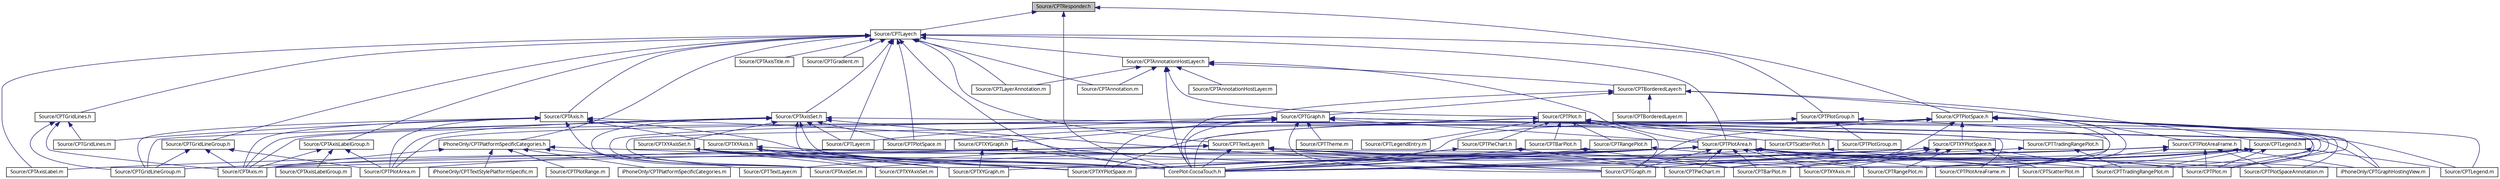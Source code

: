 digraph G
{
  bgcolor="transparent";
  edge [fontname="Lucinda Grande",fontsize="10",labelfontname="Lucinda Grande",labelfontsize="10"];
  node [fontname="Lucinda Grande",fontsize="10",shape=record];
  Node1 [label="Source/CPTResponder.h",height=0.2,width=0.4,color="black", fillcolor="grey75", style="filled" fontcolor="black"];
  Node1 -> Node2 [dir="back",color="midnightblue",fontsize="10",style="solid",fontname="Lucinda Grande"];
  Node2 [label="CorePlot-CocoaTouch.h",height=0.2,width=0.4,color="black",URL="$_core_plot-_cocoa_touch_8h.html"];
  Node1 -> Node3 [dir="back",color="midnightblue",fontsize="10",style="solid",fontname="Lucinda Grande"];
  Node3 [label="Source/CPTLayer.h",height=0.2,width=0.4,color="black",URL="$_c_p_t_layer_8h.html"];
  Node3 -> Node2 [dir="back",color="midnightblue",fontsize="10",style="solid",fontname="Lucinda Grande"];
  Node3 -> Node4 [dir="back",color="midnightblue",fontsize="10",style="solid",fontname="Lucinda Grande"];
  Node4 [label="Source/CPTAnnotation.m",height=0.2,width=0.4,color="black",URL="$_c_p_t_annotation_8m.html"];
  Node3 -> Node5 [dir="back",color="midnightblue",fontsize="10",style="solid",fontname="Lucinda Grande"];
  Node5 [label="Source/CPTAnnotationHostLayer.h",height=0.2,width=0.4,color="black",URL="$_c_p_t_annotation_host_layer_8h.html"];
  Node5 -> Node2 [dir="back",color="midnightblue",fontsize="10",style="solid",fontname="Lucinda Grande"];
  Node5 -> Node4 [dir="back",color="midnightblue",fontsize="10",style="solid",fontname="Lucinda Grande"];
  Node5 -> Node6 [dir="back",color="midnightblue",fontsize="10",style="solid",fontname="Lucinda Grande"];
  Node6 [label="Source/CPTAnnotationHostLayer.m",height=0.2,width=0.4,color="black",URL="$_c_p_t_annotation_host_layer_8m.html"];
  Node5 -> Node7 [dir="back",color="midnightblue",fontsize="10",style="solid",fontname="Lucinda Grande"];
  Node7 [label="Source/CPTBorderedLayer.h",height=0.2,width=0.4,color="black",URL="$_c_p_t_bordered_layer_8h.html"];
  Node7 -> Node2 [dir="back",color="midnightblue",fontsize="10",style="solid",fontname="Lucinda Grande"];
  Node7 -> Node8 [dir="back",color="midnightblue",fontsize="10",style="solid",fontname="Lucinda Grande"];
  Node8 [label="Source/CPTGraph.h",height=0.2,width=0.4,color="black",URL="$_c_p_t_graph_8h.html"];
  Node8 -> Node2 [dir="back",color="midnightblue",fontsize="10",style="solid",fontname="Lucinda Grande"];
  Node8 -> Node9 [dir="back",color="midnightblue",fontsize="10",style="solid",fontname="Lucinda Grande"];
  Node9 [label="Source/CPTPlotArea.h",height=0.2,width=0.4,color="black",URL="$_c_p_t_plot_area_8h.html"];
  Node9 -> Node2 [dir="back",color="midnightblue",fontsize="10",style="solid",fontname="Lucinda Grande"];
  Node9 -> Node10 [dir="back",color="midnightblue",fontsize="10",style="solid",fontname="Lucinda Grande"];
  Node10 [label="Source/CPTAxis.m",height=0.2,width=0.4,color="black",URL="$_c_p_t_axis_8m.html"];
  Node9 -> Node11 [dir="back",color="midnightblue",fontsize="10",style="solid",fontname="Lucinda Grande"];
  Node11 [label="Source/CPTAxisSet.m",height=0.2,width=0.4,color="black",URL="$_c_p_t_axis_set_8m.html"];
  Node9 -> Node12 [dir="back",color="midnightblue",fontsize="10",style="solid",fontname="Lucinda Grande"];
  Node12 [label="Source/CPTBarPlot.m",height=0.2,width=0.4,color="black",URL="$_c_p_t_bar_plot_8m.html"];
  Node9 -> Node13 [dir="back",color="midnightblue",fontsize="10",style="solid",fontname="Lucinda Grande"];
  Node13 [label="Source/CPTGraph.m",height=0.2,width=0.4,color="black",URL="$_c_p_t_graph_8m.html"];
  Node9 -> Node14 [dir="back",color="midnightblue",fontsize="10",style="solid",fontname="Lucinda Grande"];
  Node14 [label="Source/CPTGridLineGroup.m",height=0.2,width=0.4,color="black",URL="$_c_p_t_grid_line_group_8m.html"];
  Node9 -> Node15 [dir="back",color="midnightblue",fontsize="10",style="solid",fontname="Lucinda Grande"];
  Node15 [label="Source/CPTPieChart.m",height=0.2,width=0.4,color="black",URL="$_c_p_t_pie_chart_8m.html"];
  Node9 -> Node16 [dir="back",color="midnightblue",fontsize="10",style="solid",fontname="Lucinda Grande"];
  Node16 [label="Source/CPTPlot.m",height=0.2,width=0.4,color="black",URL="$_c_p_t_plot_8m.html"];
  Node9 -> Node17 [dir="back",color="midnightblue",fontsize="10",style="solid",fontname="Lucinda Grande"];
  Node17 [label="Source/CPTPlotArea.m",height=0.2,width=0.4,color="black",URL="$_c_p_t_plot_area_8m.html"];
  Node9 -> Node18 [dir="back",color="midnightblue",fontsize="10",style="solid",fontname="Lucinda Grande"];
  Node18 [label="Source/CPTPlotAreaFrame.m",height=0.2,width=0.4,color="black",URL="$_c_p_t_plot_area_frame_8m.html"];
  Node9 -> Node19 [dir="back",color="midnightblue",fontsize="10",style="solid",fontname="Lucinda Grande"];
  Node19 [label="Source/CPTPlotSpaceAnnotation.m",height=0.2,width=0.4,color="black",URL="$_c_p_t_plot_space_annotation_8m.html"];
  Node9 -> Node20 [dir="back",color="midnightblue",fontsize="10",style="solid",fontname="Lucinda Grande"];
  Node20 [label="Source/CPTRangePlot.m",height=0.2,width=0.4,color="black",URL="$_c_p_t_range_plot_8m.html"];
  Node9 -> Node21 [dir="back",color="midnightblue",fontsize="10",style="solid",fontname="Lucinda Grande"];
  Node21 [label="Source/CPTScatterPlot.m",height=0.2,width=0.4,color="black",URL="$_c_p_t_scatter_plot_8m.html"];
  Node9 -> Node22 [dir="back",color="midnightblue",fontsize="10",style="solid",fontname="Lucinda Grande"];
  Node22 [label="Source/CPTTradingRangePlot.m",height=0.2,width=0.4,color="black",URL="$_c_p_t_trading_range_plot_8m.html"];
  Node9 -> Node23 [dir="back",color="midnightblue",fontsize="10",style="solid",fontname="Lucinda Grande"];
  Node23 [label="Source/CPTXYAxis.m",height=0.2,width=0.4,color="black",URL="$_c_p_t_x_y_axis_8m.html"];
  Node9 -> Node24 [dir="back",color="midnightblue",fontsize="10",style="solid",fontname="Lucinda Grande"];
  Node24 [label="Source/CPTXYPlotSpace.m",height=0.2,width=0.4,color="black",URL="$_c_p_t_x_y_plot_space_8m.html"];
  Node9 -> Node25 [dir="back",color="midnightblue",fontsize="10",style="solid",fontname="Lucinda Grande"];
  Node25 [label="iPhoneOnly/CPTGraphHostingView.m",height=0.2,width=0.4,color="black",URL="$_c_p_t_graph_hosting_view_8m.html"];
  Node8 -> Node11 [dir="back",color="midnightblue",fontsize="10",style="solid",fontname="Lucinda Grande"];
  Node8 -> Node13 [dir="back",color="midnightblue",fontsize="10",style="solid",fontname="Lucinda Grande"];
  Node8 -> Node26 [dir="back",color="midnightblue",fontsize="10",style="solid",fontname="Lucinda Grande"];
  Node26 [label="Source/CPTLayer.m",height=0.2,width=0.4,color="black",URL="$_c_p_t_layer_8m.html"];
  Node8 -> Node27 [dir="back",color="midnightblue",fontsize="10",style="solid",fontname="Lucinda Grande"];
  Node27 [label="Source/CPTLegend.m",height=0.2,width=0.4,color="black",URL="$_c_p_t_legend_8m.html"];
  Node8 -> Node16 [dir="back",color="midnightblue",fontsize="10",style="solid",fontname="Lucinda Grande"];
  Node8 -> Node28 [dir="back",color="midnightblue",fontsize="10",style="solid",fontname="Lucinda Grande"];
  Node28 [label="Source/CPTTheme.m",height=0.2,width=0.4,color="black",URL="$_c_p_t_theme_8m.html"];
  Node8 -> Node29 [dir="back",color="midnightblue",fontsize="10",style="solid",fontname="Lucinda Grande"];
  Node29 [label="Source/CPTXYGraph.h",height=0.2,width=0.4,color="black",URL="$_c_p_t_x_y_graph_8h.html"];
  Node29 -> Node2 [dir="back",color="midnightblue",fontsize="10",style="solid",fontname="Lucinda Grande"];
  Node29 -> Node30 [dir="back",color="midnightblue",fontsize="10",style="solid",fontname="Lucinda Grande"];
  Node30 [label="Source/CPTXYGraph.m",height=0.2,width=0.4,color="black",URL="$_c_p_t_x_y_graph_8m.html"];
  Node8 -> Node24 [dir="back",color="midnightblue",fontsize="10",style="solid",fontname="Lucinda Grande"];
  Node8 -> Node25 [dir="back",color="midnightblue",fontsize="10",style="solid",fontname="Lucinda Grande"];
  Node7 -> Node31 [dir="back",color="midnightblue",fontsize="10",style="solid",fontname="Lucinda Grande"];
  Node31 [label="Source/CPTBorderedLayer.m",height=0.2,width=0.4,color="black",URL="$_c_p_t_bordered_layer_8m.html"];
  Node7 -> Node32 [dir="back",color="midnightblue",fontsize="10",style="solid",fontname="Lucinda Grande"];
  Node32 [label="Source/CPTLegend.h",height=0.2,width=0.4,color="black",URL="$_c_p_t_legend_8h.html"];
  Node32 -> Node2 [dir="back",color="midnightblue",fontsize="10",style="solid",fontname="Lucinda Grande"];
  Node32 -> Node12 [dir="back",color="midnightblue",fontsize="10",style="solid",fontname="Lucinda Grande"];
  Node32 -> Node13 [dir="back",color="midnightblue",fontsize="10",style="solid",fontname="Lucinda Grande"];
  Node32 -> Node27 [dir="back",color="midnightblue",fontsize="10",style="solid",fontname="Lucinda Grande"];
  Node32 -> Node15 [dir="back",color="midnightblue",fontsize="10",style="solid",fontname="Lucinda Grande"];
  Node32 -> Node16 [dir="back",color="midnightblue",fontsize="10",style="solid",fontname="Lucinda Grande"];
  Node32 -> Node20 [dir="back",color="midnightblue",fontsize="10",style="solid",fontname="Lucinda Grande"];
  Node32 -> Node21 [dir="back",color="midnightblue",fontsize="10",style="solid",fontname="Lucinda Grande"];
  Node32 -> Node22 [dir="back",color="midnightblue",fontsize="10",style="solid",fontname="Lucinda Grande"];
  Node7 -> Node33 [dir="back",color="midnightblue",fontsize="10",style="solid",fontname="Lucinda Grande"];
  Node33 [label="Source/CPTPlotAreaFrame.h",height=0.2,width=0.4,color="black",URL="$_c_p_t_plot_area_frame_8h.html"];
  Node33 -> Node2 [dir="back",color="midnightblue",fontsize="10",style="solid",fontname="Lucinda Grande"];
  Node33 -> Node13 [dir="back",color="midnightblue",fontsize="10",style="solid",fontname="Lucinda Grande"];
  Node33 -> Node16 [dir="back",color="midnightblue",fontsize="10",style="solid",fontname="Lucinda Grande"];
  Node33 -> Node18 [dir="back",color="midnightblue",fontsize="10",style="solid",fontname="Lucinda Grande"];
  Node33 -> Node19 [dir="back",color="midnightblue",fontsize="10",style="solid",fontname="Lucinda Grande"];
  Node33 -> Node24 [dir="back",color="midnightblue",fontsize="10",style="solid",fontname="Lucinda Grande"];
  Node33 -> Node25 [dir="back",color="midnightblue",fontsize="10",style="solid",fontname="Lucinda Grande"];
  Node5 -> Node34 [dir="back",color="midnightblue",fontsize="10",style="solid",fontname="Lucinda Grande"];
  Node34 [label="Source/CPTLayerAnnotation.m",height=0.2,width=0.4,color="black",URL="$_c_p_t_layer_annotation_8m.html"];
  Node5 -> Node35 [dir="back",color="midnightblue",fontsize="10",style="solid",fontname="Lucinda Grande"];
  Node35 [label="Source/CPTPlot.h",height=0.2,width=0.4,color="black",URL="$_c_p_t_plot_8h.html"];
  Node35 -> Node2 [dir="back",color="midnightblue",fontsize="10",style="solid",fontname="Lucinda Grande"];
  Node35 -> Node36 [dir="back",color="midnightblue",fontsize="10",style="solid",fontname="Lucinda Grande"];
  Node36 [label="Source/CPTBarPlot.h",height=0.2,width=0.4,color="black",URL="$_c_p_t_bar_plot_8h.html"];
  Node36 -> Node2 [dir="back",color="midnightblue",fontsize="10",style="solid",fontname="Lucinda Grande"];
  Node36 -> Node12 [dir="back",color="midnightblue",fontsize="10",style="solid",fontname="Lucinda Grande"];
  Node35 -> Node13 [dir="back",color="midnightblue",fontsize="10",style="solid",fontname="Lucinda Grande"];
  Node35 -> Node27 [dir="back",color="midnightblue",fontsize="10",style="solid",fontname="Lucinda Grande"];
  Node35 -> Node37 [dir="back",color="midnightblue",fontsize="10",style="solid",fontname="Lucinda Grande"];
  Node37 [label="Source/CPTLegendEntry.m",height=0.2,width=0.4,color="black",URL="$_c_p_t_legend_entry_8m.html"];
  Node35 -> Node38 [dir="back",color="midnightblue",fontsize="10",style="solid",fontname="Lucinda Grande"];
  Node38 [label="Source/CPTPieChart.h",height=0.2,width=0.4,color="black",URL="$_c_p_t_pie_chart_8h.html"];
  Node38 -> Node2 [dir="back",color="midnightblue",fontsize="10",style="solid",fontname="Lucinda Grande"];
  Node38 -> Node15 [dir="back",color="midnightblue",fontsize="10",style="solid",fontname="Lucinda Grande"];
  Node35 -> Node16 [dir="back",color="midnightblue",fontsize="10",style="solid",fontname="Lucinda Grande"];
  Node35 -> Node39 [dir="back",color="midnightblue",fontsize="10",style="solid",fontname="Lucinda Grande"];
  Node39 [label="Source/CPTPlotGroup.m",height=0.2,width=0.4,color="black",URL="$_c_p_t_plot_group_8m.html"];
  Node35 -> Node40 [dir="back",color="midnightblue",fontsize="10",style="solid",fontname="Lucinda Grande"];
  Node40 [label="Source/CPTRangePlot.h",height=0.2,width=0.4,color="black",URL="$_c_p_t_range_plot_8h.html"];
  Node40 -> Node2 [dir="back",color="midnightblue",fontsize="10",style="solid",fontname="Lucinda Grande"];
  Node40 -> Node20 [dir="back",color="midnightblue",fontsize="10",style="solid",fontname="Lucinda Grande"];
  Node35 -> Node41 [dir="back",color="midnightblue",fontsize="10",style="solid",fontname="Lucinda Grande"];
  Node41 [label="Source/CPTScatterPlot.h",height=0.2,width=0.4,color="black",URL="$_c_p_t_scatter_plot_8h.html"];
  Node41 -> Node2 [dir="back",color="midnightblue",fontsize="10",style="solid",fontname="Lucinda Grande"];
  Node41 -> Node21 [dir="back",color="midnightblue",fontsize="10",style="solid",fontname="Lucinda Grande"];
  Node35 -> Node42 [dir="back",color="midnightblue",fontsize="10",style="solid",fontname="Lucinda Grande"];
  Node42 [label="Source/CPTTradingRangePlot.h",height=0.2,width=0.4,color="black",URL="$_c_p_t_trading_range_plot_8h.html"];
  Node42 -> Node2 [dir="back",color="midnightblue",fontsize="10",style="solid",fontname="Lucinda Grande"];
  Node42 -> Node22 [dir="back",color="midnightblue",fontsize="10",style="solid",fontname="Lucinda Grande"];
  Node35 -> Node24 [dir="back",color="midnightblue",fontsize="10",style="solid",fontname="Lucinda Grande"];
  Node5 -> Node9 [dir="back",color="midnightblue",fontsize="10",style="solid",fontname="Lucinda Grande"];
  Node3 -> Node43 [dir="back",color="midnightblue",fontsize="10",style="solid",fontname="Lucinda Grande"];
  Node43 [label="Source/CPTAxis.h",height=0.2,width=0.4,color="black",URL="$_c_p_t_axis_8h.html"];
  Node43 -> Node2 [dir="back",color="midnightblue",fontsize="10",style="solid",fontname="Lucinda Grande"];
  Node43 -> Node10 [dir="back",color="midnightblue",fontsize="10",style="solid",fontname="Lucinda Grande"];
  Node43 -> Node11 [dir="back",color="midnightblue",fontsize="10",style="solid",fontname="Lucinda Grande"];
  Node43 -> Node13 [dir="back",color="midnightblue",fontsize="10",style="solid",fontname="Lucinda Grande"];
  Node43 -> Node14 [dir="back",color="midnightblue",fontsize="10",style="solid",fontname="Lucinda Grande"];
  Node43 -> Node44 [dir="back",color="midnightblue",fontsize="10",style="solid",fontname="Lucinda Grande"];
  Node44 [label="Source/CPTGridLines.m",height=0.2,width=0.4,color="black",URL="$_c_p_t_grid_lines_8m.html"];
  Node43 -> Node17 [dir="back",color="midnightblue",fontsize="10",style="solid",fontname="Lucinda Grande"];
  Node43 -> Node45 [dir="back",color="midnightblue",fontsize="10",style="solid",fontname="Lucinda Grande"];
  Node45 [label="Source/CPTXYAxis.h",height=0.2,width=0.4,color="black",URL="$_c_p_t_x_y_axis_8h.html"];
  Node45 -> Node2 [dir="back",color="midnightblue",fontsize="10",style="solid",fontname="Lucinda Grande"];
  Node45 -> Node23 [dir="back",color="midnightblue",fontsize="10",style="solid",fontname="Lucinda Grande"];
  Node45 -> Node46 [dir="back",color="midnightblue",fontsize="10",style="solid",fontname="Lucinda Grande"];
  Node46 [label="Source/CPTXYAxisSet.m",height=0.2,width=0.4,color="black",URL="$_c_p_t_x_y_axis_set_8m.html"];
  Node45 -> Node30 [dir="back",color="midnightblue",fontsize="10",style="solid",fontname="Lucinda Grande"];
  Node45 -> Node24 [dir="back",color="midnightblue",fontsize="10",style="solid",fontname="Lucinda Grande"];
  Node3 -> Node9 [dir="back",color="midnightblue",fontsize="10",style="solid",fontname="Lucinda Grande"];
  Node3 -> Node47 [dir="back",color="midnightblue",fontsize="10",style="solid",fontname="Lucinda Grande"];
  Node47 [label="Source/CPTAxisLabel.m",height=0.2,width=0.4,color="black",URL="$_c_p_t_axis_label_8m.html"];
  Node3 -> Node48 [dir="back",color="midnightblue",fontsize="10",style="solid",fontname="Lucinda Grande"];
  Node48 [label="Source/CPTAxisLabelGroup.h",height=0.2,width=0.4,color="black",URL="$_c_p_t_axis_label_group_8h.html"];
  Node48 -> Node10 [dir="back",color="midnightblue",fontsize="10",style="solid",fontname="Lucinda Grande"];
  Node48 -> Node49 [dir="back",color="midnightblue",fontsize="10",style="solid",fontname="Lucinda Grande"];
  Node49 [label="Source/CPTAxisLabelGroup.m",height=0.2,width=0.4,color="black",URL="$_c_p_t_axis_label_group_8m.html"];
  Node48 -> Node17 [dir="back",color="midnightblue",fontsize="10",style="solid",fontname="Lucinda Grande"];
  Node3 -> Node50 [dir="back",color="midnightblue",fontsize="10",style="solid",fontname="Lucinda Grande"];
  Node50 [label="Source/CPTAxisSet.h",height=0.2,width=0.4,color="black",URL="$_c_p_t_axis_set_8h.html"];
  Node50 -> Node2 [dir="back",color="midnightblue",fontsize="10",style="solid",fontname="Lucinda Grande"];
  Node50 -> Node10 [dir="back",color="midnightblue",fontsize="10",style="solid",fontname="Lucinda Grande"];
  Node50 -> Node11 [dir="back",color="midnightblue",fontsize="10",style="solid",fontname="Lucinda Grande"];
  Node50 -> Node13 [dir="back",color="midnightblue",fontsize="10",style="solid",fontname="Lucinda Grande"];
  Node50 -> Node14 [dir="back",color="midnightblue",fontsize="10",style="solid",fontname="Lucinda Grande"];
  Node50 -> Node26 [dir="back",color="midnightblue",fontsize="10",style="solid",fontname="Lucinda Grande"];
  Node50 -> Node17 [dir="back",color="midnightblue",fontsize="10",style="solid",fontname="Lucinda Grande"];
  Node50 -> Node18 [dir="back",color="midnightblue",fontsize="10",style="solid",fontname="Lucinda Grande"];
  Node50 -> Node51 [dir="back",color="midnightblue",fontsize="10",style="solid",fontname="Lucinda Grande"];
  Node51 [label="Source/CPTPlotSpace.m",height=0.2,width=0.4,color="black",URL="$_c_p_t_plot_space_8m.html"];
  Node50 -> Node52 [dir="back",color="midnightblue",fontsize="10",style="solid",fontname="Lucinda Grande"];
  Node52 [label="Source/CPTXYAxisSet.h",height=0.2,width=0.4,color="black",URL="$_c_p_t_x_y_axis_set_8h.html"];
  Node52 -> Node2 [dir="back",color="midnightblue",fontsize="10",style="solid",fontname="Lucinda Grande"];
  Node52 -> Node46 [dir="back",color="midnightblue",fontsize="10",style="solid",fontname="Lucinda Grande"];
  Node52 -> Node30 [dir="back",color="midnightblue",fontsize="10",style="solid",fontname="Lucinda Grande"];
  Node52 -> Node24 [dir="back",color="midnightblue",fontsize="10",style="solid",fontname="Lucinda Grande"];
  Node50 -> Node24 [dir="back",color="midnightblue",fontsize="10",style="solid",fontname="Lucinda Grande"];
  Node3 -> Node53 [dir="back",color="midnightblue",fontsize="10",style="solid",fontname="Lucinda Grande"];
  Node53 [label="Source/CPTAxisTitle.m",height=0.2,width=0.4,color="black",URL="$_c_p_t_axis_title_8m.html"];
  Node3 -> Node54 [dir="back",color="midnightblue",fontsize="10",style="solid",fontname="Lucinda Grande"];
  Node54 [label="Source/CPTGradient.m",height=0.2,width=0.4,color="black",URL="$_c_p_t_gradient_8m.html"];
  Node3 -> Node55 [dir="back",color="midnightblue",fontsize="10",style="solid",fontname="Lucinda Grande"];
  Node55 [label="Source/CPTGridLineGroup.h",height=0.2,width=0.4,color="black",URL="$_c_p_t_grid_line_group_8h.html"];
  Node55 -> Node10 [dir="back",color="midnightblue",fontsize="10",style="solid",fontname="Lucinda Grande"];
  Node55 -> Node14 [dir="back",color="midnightblue",fontsize="10",style="solid",fontname="Lucinda Grande"];
  Node55 -> Node17 [dir="back",color="midnightblue",fontsize="10",style="solid",fontname="Lucinda Grande"];
  Node3 -> Node56 [dir="back",color="midnightblue",fontsize="10",style="solid",fontname="Lucinda Grande"];
  Node56 [label="Source/CPTGridLines.h",height=0.2,width=0.4,color="black",URL="$_c_p_t_grid_lines_8h.html"];
  Node56 -> Node10 [dir="back",color="midnightblue",fontsize="10",style="solid",fontname="Lucinda Grande"];
  Node56 -> Node14 [dir="back",color="midnightblue",fontsize="10",style="solid",fontname="Lucinda Grande"];
  Node56 -> Node44 [dir="back",color="midnightblue",fontsize="10",style="solid",fontname="Lucinda Grande"];
  Node3 -> Node26 [dir="back",color="midnightblue",fontsize="10",style="solid",fontname="Lucinda Grande"];
  Node3 -> Node34 [dir="back",color="midnightblue",fontsize="10",style="solid",fontname="Lucinda Grande"];
  Node3 -> Node57 [dir="back",color="midnightblue",fontsize="10",style="solid",fontname="Lucinda Grande"];
  Node57 [label="Source/CPTPlotGroup.h",height=0.2,width=0.4,color="black",URL="$_c_p_t_plot_group_8h.html"];
  Node57 -> Node17 [dir="back",color="midnightblue",fontsize="10",style="solid",fontname="Lucinda Grande"];
  Node57 -> Node18 [dir="back",color="midnightblue",fontsize="10",style="solid",fontname="Lucinda Grande"];
  Node57 -> Node39 [dir="back",color="midnightblue",fontsize="10",style="solid",fontname="Lucinda Grande"];
  Node3 -> Node51 [dir="back",color="midnightblue",fontsize="10",style="solid",fontname="Lucinda Grande"];
  Node3 -> Node58 [dir="back",color="midnightblue",fontsize="10",style="solid",fontname="Lucinda Grande"];
  Node58 [label="Source/CPTTextLayer.h",height=0.2,width=0.4,color="black",URL="$_c_p_t_text_layer_8h.html"];
  Node58 -> Node2 [dir="back",color="midnightblue",fontsize="10",style="solid",fontname="Lucinda Grande"];
  Node58 -> Node10 [dir="back",color="midnightblue",fontsize="10",style="solid",fontname="Lucinda Grande"];
  Node58 -> Node47 [dir="back",color="midnightblue",fontsize="10",style="solid",fontname="Lucinda Grande"];
  Node58 -> Node12 [dir="back",color="midnightblue",fontsize="10",style="solid",fontname="Lucinda Grande"];
  Node58 -> Node13 [dir="back",color="midnightblue",fontsize="10",style="solid",fontname="Lucinda Grande"];
  Node58 -> Node15 [dir="back",color="midnightblue",fontsize="10",style="solid",fontname="Lucinda Grande"];
  Node58 -> Node16 [dir="back",color="midnightblue",fontsize="10",style="solid",fontname="Lucinda Grande"];
  Node58 -> Node59 [dir="back",color="midnightblue",fontsize="10",style="solid",fontname="Lucinda Grande"];
  Node59 [label="Source/CPTTextLayer.m",height=0.2,width=0.4,color="black",URL="$_c_p_t_text_layer_8m.html"];
  Node3 -> Node60 [dir="back",color="midnightblue",fontsize="10",style="solid",fontname="Lucinda Grande"];
  Node60 [label="iPhoneOnly/CPTPlatformSpecificCategories.h",height=0.2,width=0.4,color="black",URL="$_c_p_t_platform_specific_categories_8h.html"];
  Node60 -> Node2 [dir="back",color="midnightblue",fontsize="10",style="solid",fontname="Lucinda Grande"];
  Node60 -> Node10 [dir="back",color="midnightblue",fontsize="10",style="solid",fontname="Lucinda Grande"];
  Node60 -> Node61 [dir="back",color="midnightblue",fontsize="10",style="solid",fontname="Lucinda Grande"];
  Node61 [label="Source/CPTPlotRange.m",height=0.2,width=0.4,color="black",URL="$_c_p_t_plot_range_8m.html"];
  Node60 -> Node59 [dir="back",color="midnightblue",fontsize="10",style="solid",fontname="Lucinda Grande"];
  Node60 -> Node62 [dir="back",color="midnightblue",fontsize="10",style="solid",fontname="Lucinda Grande"];
  Node62 [label="iPhoneOnly/CPTPlatformSpecificCategories.m",height=0.2,width=0.4,color="black",URL="$_c_p_t_platform_specific_categories_8m.html"];
  Node60 -> Node63 [dir="back",color="midnightblue",fontsize="10",style="solid",fontname="Lucinda Grande"];
  Node63 [label="iPhoneOnly/CPTTextStylePlatformSpecific.m",height=0.2,width=0.4,color="black",URL="$_c_p_t_text_style_platform_specific_8m.html"];
  Node1 -> Node64 [dir="back",color="midnightblue",fontsize="10",style="solid",fontname="Lucinda Grande"];
  Node64 [label="Source/CPTPlotSpace.h",height=0.2,width=0.4,color="black",URL="$_c_p_t_plot_space_8h.html"];
  Node64 -> Node2 [dir="back",color="midnightblue",fontsize="10",style="solid",fontname="Lucinda Grande"];
  Node64 -> Node10 [dir="back",color="midnightblue",fontsize="10",style="solid",fontname="Lucinda Grande"];
  Node64 -> Node11 [dir="back",color="midnightblue",fontsize="10",style="solid",fontname="Lucinda Grande"];
  Node64 -> Node65 [dir="back",color="midnightblue",fontsize="10",style="solid",fontname="Lucinda Grande"];
  Node65 [label="Source/CPTXYPlotSpace.h",height=0.2,width=0.4,color="black",URL="$_c_p_t_x_y_plot_space_8h.html"];
  Node65 -> Node2 [dir="back",color="midnightblue",fontsize="10",style="solid",fontname="Lucinda Grande"];
  Node65 -> Node12 [dir="back",color="midnightblue",fontsize="10",style="solid",fontname="Lucinda Grande"];
  Node65 -> Node20 [dir="back",color="midnightblue",fontsize="10",style="solid",fontname="Lucinda Grande"];
  Node65 -> Node21 [dir="back",color="midnightblue",fontsize="10",style="solid",fontname="Lucinda Grande"];
  Node65 -> Node22 [dir="back",color="midnightblue",fontsize="10",style="solid",fontname="Lucinda Grande"];
  Node65 -> Node23 [dir="back",color="midnightblue",fontsize="10",style="solid",fontname="Lucinda Grande"];
  Node65 -> Node30 [dir="back",color="midnightblue",fontsize="10",style="solid",fontname="Lucinda Grande"];
  Node65 -> Node24 [dir="back",color="midnightblue",fontsize="10",style="solid",fontname="Lucinda Grande"];
  Node64 -> Node13 [dir="back",color="midnightblue",fontsize="10",style="solid",fontname="Lucinda Grande"];
  Node64 -> Node15 [dir="back",color="midnightblue",fontsize="10",style="solid",fontname="Lucinda Grande"];
  Node64 -> Node16 [dir="back",color="midnightblue",fontsize="10",style="solid",fontname="Lucinda Grande"];
  Node64 -> Node51 [dir="back",color="midnightblue",fontsize="10",style="solid",fontname="Lucinda Grande"];
  Node64 -> Node19 [dir="back",color="midnightblue",fontsize="10",style="solid",fontname="Lucinda Grande"];
  Node64 -> Node20 [dir="back",color="midnightblue",fontsize="10",style="solid",fontname="Lucinda Grande"];
  Node64 -> Node21 [dir="back",color="midnightblue",fontsize="10",style="solid",fontname="Lucinda Grande"];
  Node64 -> Node22 [dir="back",color="midnightblue",fontsize="10",style="solid",fontname="Lucinda Grande"];
  Node64 -> Node23 [dir="back",color="midnightblue",fontsize="10",style="solid",fontname="Lucinda Grande"];
  Node64 -> Node25 [dir="back",color="midnightblue",fontsize="10",style="solid",fontname="Lucinda Grande"];
}
